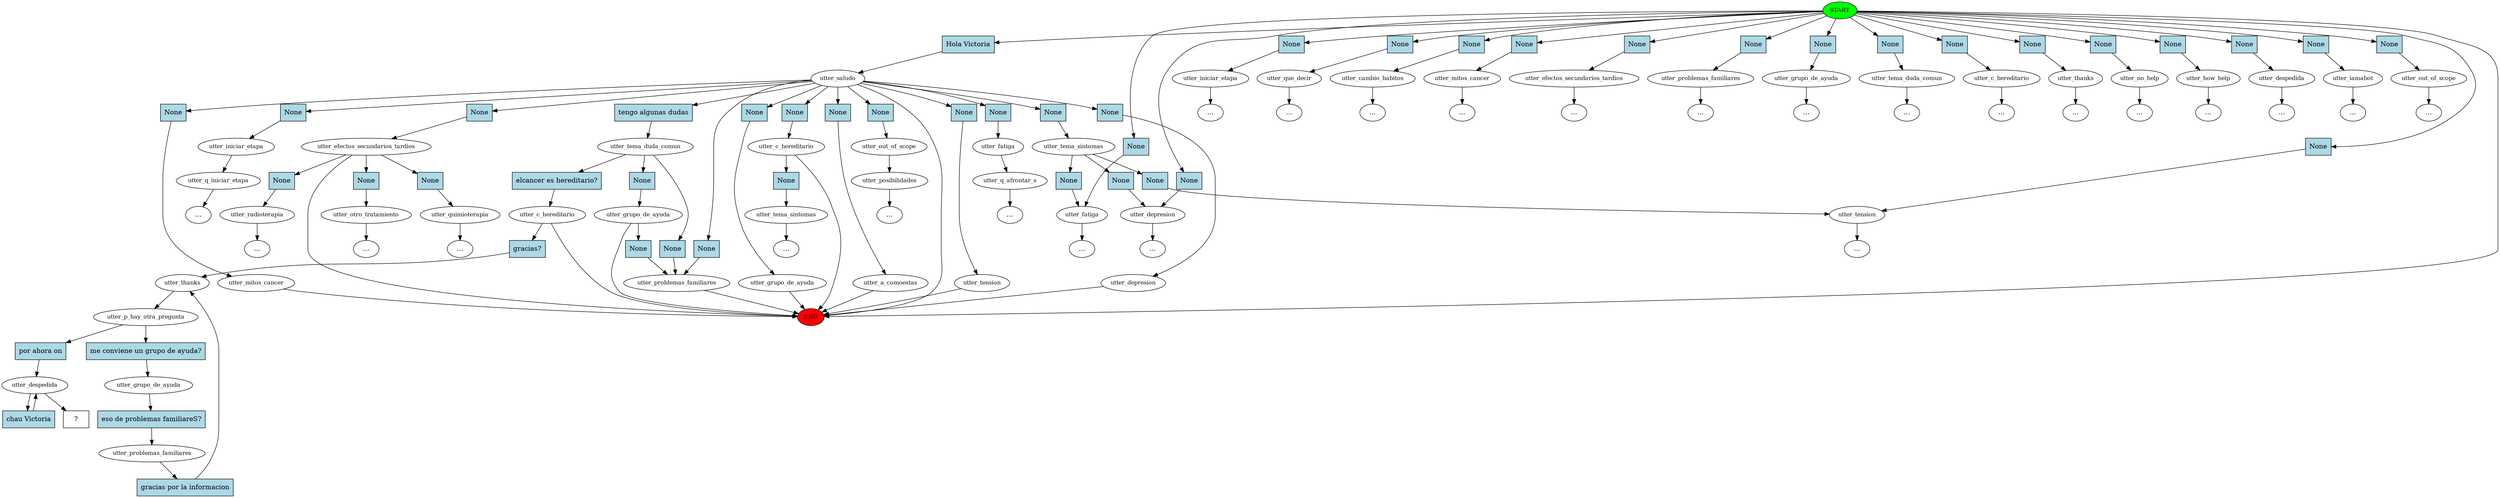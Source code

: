 digraph  {
0 [class="start active", fillcolor=green, fontsize=12, label=START, style=filled];
"-1" [class=end, fillcolor=red, fontsize=12, label=END, style=filled];
1 [class=active, fontsize=12, label=utter_saludo];
2 [class="", fontsize=12, label=utter_tema_sintomas];
3 [class="", fontsize=12, label=utter_fatiga];
8 [class="", fontsize=12, label=utter_fatiga];
9 [class="", fontsize=12, label=utter_q_afrontar_s];
"-7" [class=ellipsis, label="..."];
"-8" [class=ellipsis, label="..."];
19 [class="", fontsize=12, label=utter_tension];
21 [class="", fontsize=12, label=utter_tension];
"-10" [class=ellipsis, label="..."];
25 [class="", fontsize=12, label=utter_depresion];
27 [class="", fontsize=12, label=utter_depresion];
"-12" [class=ellipsis, label="..."];
29 [class="", fontsize=12, label=utter_iniciar_etapa];
31 [class="", fontsize=12, label=utter_iniciar_etapa];
32 [class="", fontsize=12, label=utter_q_iniciar_etapa];
43 [class="", fontsize=12, label=utter_que_decir];
"-19" [class=ellipsis, label="..."];
"-21" [class=ellipsis, label="..."];
48 [class="", fontsize=12, label=utter_cambio_habitos];
"-22" [class=ellipsis, label="..."];
"-23" [class=ellipsis, label="..."];
52 [class="", fontsize=12, label=utter_mitos_cancer];
"-24" [class=ellipsis, label="..."];
54 [class="", fontsize=12, label=utter_mitos_cancer];
55 [class="", fontsize=12, label=utter_efectos_secundarios_tardios];
"-25" [class=ellipsis, label="..."];
57 [class="", fontsize=12, label=utter_efectos_secundarios_tardios];
60 [class="", fontsize=12, label=utter_otro_tratamiento];
"-26" [class=ellipsis, label="..."];
63 [class="", fontsize=12, label=utter_quimioterapia];
"-27" [class=ellipsis, label="..."];
66 [class="", fontsize=12, label=utter_radioterapia];
"-28" [class=ellipsis, label="..."];
67 [class="", fontsize=12, label=utter_problemas_familiares];
"-29" [class=ellipsis, label="..."];
69 [class=active, fontsize=12, label=utter_tema_duda_comun];
70 [class="", fontsize=12, label=utter_problemas_familiares];
75 [class="", fontsize=12, label=utter_grupo_de_ayuda];
80 [class="", fontsize=12, label=utter_grupo_de_ayuda];
"-30" [class=ellipsis, label="..."];
82 [class="", fontsize=12, label=utter_grupo_de_ayuda];
83 [class="", fontsize=12, label=utter_tema_duda_comun];
"-31" [class=ellipsis, label="..."];
85 [class="", fontsize=12, label=utter_c_hereditario];
86 [class="", fontsize=12, label=utter_tema_sintomas];
"-32" [class=ellipsis, label="..."];
87 [class="", fontsize=12, label=utter_c_hereditario];
"-33" [class=ellipsis, label="..."];
92 [class=active, fontsize=12, label=utter_c_hereditario];
95 [class="", fontsize=12, label=utter_a_comoestas];
96 [class="", fontsize=12, label=utter_thanks];
"-35" [class=ellipsis, label="..."];
98 [class="", fontsize=12, label=utter_no_help];
"-36" [class=ellipsis, label="..."];
99 [class="", fontsize=12, label=utter_how_help];
"-37" [class=ellipsis, label="..."];
100 [class="", fontsize=12, label=utter_despedida];
"-38" [class=ellipsis, label="..."];
101 [class="", fontsize=12, label=utter_iamabot];
"-39" [class=ellipsis, label="..."];
102 [class="", fontsize=12, label=utter_out_of_scope];
104 [class="", fontsize=12, label=utter_out_of_scope];
105 [class="", fontsize=12, label=utter_posibilidades];
"-43" [class=ellipsis, label="..."];
"-44" [class=ellipsis, label="..."];
116 [class=active, fontsize=12, label=utter_thanks];
117 [class=active, fontsize=12, label=utter_p_hay_otra_pregunta];
118 [class=active, fontsize=12, label=utter_grupo_de_ayuda];
119 [class=active, fontsize=12, label=utter_problemas_familiares];
122 [class=active, fontsize=12, label=utter_despedida];
124 [class="intent dashed active", label="  ?  ", shape=rect];
125 [class="intent active", fillcolor=lightblue, label="Hola Victoria", shape=rect, style=filled];
126 [class=intent, fillcolor=lightblue, label=None, shape=rect, style=filled];
127 [class=intent, fillcolor=lightblue, label=None, shape=rect, style=filled];
128 [class=intent, fillcolor=lightblue, label=None, shape=rect, style=filled];
129 [class=intent, fillcolor=lightblue, label=None, shape=rect, style=filled];
130 [class=intent, fillcolor=lightblue, label=None, shape=rect, style=filled];
131 [class=intent, fillcolor=lightblue, label=None, shape=rect, style=filled];
132 [class=intent, fillcolor=lightblue, label=None, shape=rect, style=filled];
133 [class=intent, fillcolor=lightblue, label=None, shape=rect, style=filled];
134 [class=intent, fillcolor=lightblue, label=None, shape=rect, style=filled];
135 [class=intent, fillcolor=lightblue, label=None, shape=rect, style=filled];
136 [class=intent, fillcolor=lightblue, label=None, shape=rect, style=filled];
137 [class=intent, fillcolor=lightblue, label=None, shape=rect, style=filled];
138 [class=intent, fillcolor=lightblue, label=None, shape=rect, style=filled];
139 [class=intent, fillcolor=lightblue, label=None, shape=rect, style=filled];
140 [class=intent, fillcolor=lightblue, label=None, shape=rect, style=filled];
141 [class=intent, fillcolor=lightblue, label=None, shape=rect, style=filled];
142 [class=intent, fillcolor=lightblue, label=None, shape=rect, style=filled];
143 [class=intent, fillcolor=lightblue, label=None, shape=rect, style=filled];
144 [class=intent, fillcolor=lightblue, label=None, shape=rect, style=filled];
145 [class=intent, fillcolor=lightblue, label=None, shape=rect, style=filled];
146 [class=intent, fillcolor=lightblue, label=None, shape=rect, style=filled];
147 [class=intent, fillcolor=lightblue, label=None, shape=rect, style=filled];
148 [class=intent, fillcolor=lightblue, label=None, shape=rect, style=filled];
149 [class=intent, fillcolor=lightblue, label=None, shape=rect, style=filled];
150 [class=intent, fillcolor=lightblue, label=None, shape=rect, style=filled];
151 [class="intent active", fillcolor=lightblue, label="tengo algunas dudas", shape=rect, style=filled];
152 [class=intent, fillcolor=lightblue, label=None, shape=rect, style=filled];
153 [class=intent, fillcolor=lightblue, label=None, shape=rect, style=filled];
154 [class=intent, fillcolor=lightblue, label=None, shape=rect, style=filled];
155 [class=intent, fillcolor=lightblue, label=None, shape=rect, style=filled];
156 [class=intent, fillcolor=lightblue, label=None, shape=rect, style=filled];
157 [class=intent, fillcolor=lightblue, label=None, shape=rect, style=filled];
158 [class=intent, fillcolor=lightblue, label=None, shape=rect, style=filled];
159 [class=intent, fillcolor=lightblue, label=None, shape=rect, style=filled];
160 [class=intent, fillcolor=lightblue, label=None, shape=rect, style=filled];
161 [class=intent, fillcolor=lightblue, label=None, shape=rect, style=filled];
162 [class=intent, fillcolor=lightblue, label=None, shape=rect, style=filled];
163 [class=intent, fillcolor=lightblue, label=None, shape=rect, style=filled];
164 [class=intent, fillcolor=lightblue, label=None, shape=rect, style=filled];
165 [class="intent active", fillcolor=lightblue, label="elcancer es hereditario?", shape=rect, style=filled];
166 [class=intent, fillcolor=lightblue, label=None, shape=rect, style=filled];
167 [class=intent, fillcolor=lightblue, label=None, shape=rect, style=filled];
168 [class="intent active", fillcolor=lightblue, label="gracias?", shape=rect, style=filled];
169 [class="intent active", fillcolor=lightblue, label="me conviene un grupo de ayuda?", shape=rect, style=filled];
170 [class="intent active", fillcolor=lightblue, label="por ahora on", shape=rect, style=filled];
171 [class="intent active", fillcolor=lightblue, label="eso de problemas familiareS?", shape=rect, style=filled];
172 [class="intent active", fillcolor=lightblue, label="gracias por la informacion", shape=rect, style=filled];
173 [class="intent active", fillcolor=lightblue, label="chau Victoria", shape=rect, style=filled];
0 -> "-1"  [class="", key=NONE, label=""];
0 -> 125  [class=active, key=0];
0 -> 126  [class="", key=0];
0 -> 127  [class="", key=0];
0 -> 128  [class="", key=0];
0 -> 129  [class="", key=0];
0 -> 130  [class="", key=0];
0 -> 131  [class="", key=0];
0 -> 132  [class="", key=0];
0 -> 133  [class="", key=0];
0 -> 134  [class="", key=0];
0 -> 135  [class="", key=0];
0 -> 136  [class="", key=0];
0 -> 137  [class="", key=0];
0 -> 138  [class="", key=0];
0 -> 139  [class="", key=0];
0 -> 140  [class="", key=0];
0 -> 141  [class="", key=0];
0 -> 142  [class="", key=0];
0 -> 143  [class="", key=0];
1 -> "-1"  [class="", key=NONE, label=""];
1 -> 144  [class="", key=0];
1 -> 145  [class="", key=0];
1 -> 146  [class="", key=0];
1 -> 147  [class="", key=0];
1 -> 148  [class="", key=0];
1 -> 149  [class="", key=0];
1 -> 150  [class="", key=0];
1 -> 151  [class=active, key=0];
1 -> 152  [class="", key=0];
1 -> 153  [class="", key=0];
1 -> 154  [class="", key=0];
1 -> 155  [class="", key=0];
1 -> 156  [class="", key=0];
2 -> 157  [class="", key=0];
2 -> 158  [class="", key=0];
2 -> 159  [class="", key=0];
3 -> "-8"  [class="", key=NONE, label=""];
8 -> 9  [class="", key=NONE, label=""];
9 -> "-7"  [class="", key=NONE, label=""];
19 -> "-10"  [class="", key=NONE, label=""];
21 -> "-1"  [class="", key=NONE, label=""];
25 -> "-12"  [class="", key=NONE, label=""];
27 -> "-1"  [class="", key=NONE, label=""];
29 -> "-21"  [class="", key=NONE, label=""];
31 -> 32  [class="", key=NONE, label=""];
32 -> "-23"  [class="", key=NONE, label=""];
43 -> "-19"  [class="", key=NONE, label=""];
48 -> "-22"  [class="", key=NONE, label=""];
52 -> "-24"  [class="", key=NONE, label=""];
54 -> "-1"  [class="", key=NONE, label=""];
55 -> "-25"  [class="", key=NONE, label=""];
57 -> "-1"  [class="", key=NONE, label=""];
57 -> 160  [class="", key=0];
57 -> 161  [class="", key=0];
57 -> 162  [class="", key=0];
60 -> "-26"  [class="", key=NONE, label=""];
63 -> "-27"  [class="", key=NONE, label=""];
66 -> "-28"  [class="", key=NONE, label=""];
67 -> "-29"  [class="", key=NONE, label=""];
69 -> 163  [class="", key=0];
69 -> 164  [class="", key=0];
69 -> 165  [class=active, key=0];
70 -> "-1"  [class="", key=NONE, label=""];
75 -> "-1"  [class="", key=NONE, label=""];
75 -> 166  [class="", key=0];
80 -> "-30"  [class="", key=NONE, label=""];
82 -> "-1"  [class="", key=NONE, label=""];
83 -> "-31"  [class="", key=NONE, label=""];
85 -> "-1"  [class="", key=NONE, label=""];
85 -> 167  [class="", key=0];
86 -> "-32"  [class="", key=NONE, label=""];
87 -> "-33"  [class="", key=NONE, label=""];
92 -> "-1"  [class="", key=NONE, label=""];
92 -> 168  [class=active, key=0];
95 -> "-1"  [class="", key=NONE, label=""];
96 -> "-35"  [class="", key=NONE, label=""];
98 -> "-36"  [class="", key=NONE, label=""];
99 -> "-37"  [class="", key=NONE, label=""];
100 -> "-38"  [class="", key=NONE, label=""];
101 -> "-39"  [class="", key=NONE, label=""];
102 -> "-44"  [class="", key=NONE, label=""];
104 -> 105  [class="", key=NONE, label=""];
105 -> "-43"  [class="", key=NONE, label=""];
116 -> 117  [class=active, key=NONE, label=""];
117 -> 169  [class=active, key=0];
117 -> 170  [class=active, key=0];
118 -> 171  [class=active, key=0];
119 -> 172  [class=active, key=0];
122 -> 124  [class=active, key=NONE, label=""];
122 -> 173  [class=active, key=0];
125 -> 1  [class=active, key=0];
126 -> 29  [class="", key=0];
127 -> 43  [class="", key=0];
128 -> 48  [class="", key=0];
129 -> 52  [class="", key=0];
130 -> 55  [class="", key=0];
131 -> 67  [class="", key=0];
132 -> 80  [class="", key=0];
133 -> 83  [class="", key=0];
134 -> 87  [class="", key=0];
135 -> 96  [class="", key=0];
136 -> 98  [class="", key=0];
137 -> 99  [class="", key=0];
138 -> 100  [class="", key=0];
139 -> 101  [class="", key=0];
140 -> 102  [class="", key=0];
141 -> 3  [class="", key=0];
142 -> 19  [class="", key=0];
143 -> 25  [class="", key=0];
144 -> 2  [class="", key=0];
145 -> 8  [class="", key=0];
146 -> 21  [class="", key=0];
147 -> 27  [class="", key=0];
148 -> 31  [class="", key=0];
149 -> 54  [class="", key=0];
150 -> 57  [class="", key=0];
151 -> 69  [class=active, key=0];
152 -> 82  [class="", key=0];
153 -> 85  [class="", key=0];
154 -> 95  [class="", key=0];
155 -> 104  [class="", key=0];
156 -> 70  [class="", key=0];
157 -> 3  [class="", key=0];
158 -> 19  [class="", key=0];
159 -> 25  [class="", key=0];
160 -> 60  [class="", key=0];
161 -> 63  [class="", key=0];
162 -> 66  [class="", key=0];
163 -> 70  [class="", key=0];
164 -> 75  [class="", key=0];
165 -> 92  [class=active, key=0];
166 -> 70  [class="", key=0];
167 -> 86  [class="", key=0];
168 -> 116  [class=active, key=0];
169 -> 118  [class=active, key=0];
170 -> 122  [class=active, key=0];
171 -> 119  [class=active, key=0];
172 -> 116  [class=active, key=0];
173 -> 122  [class=active, key=0];
}
